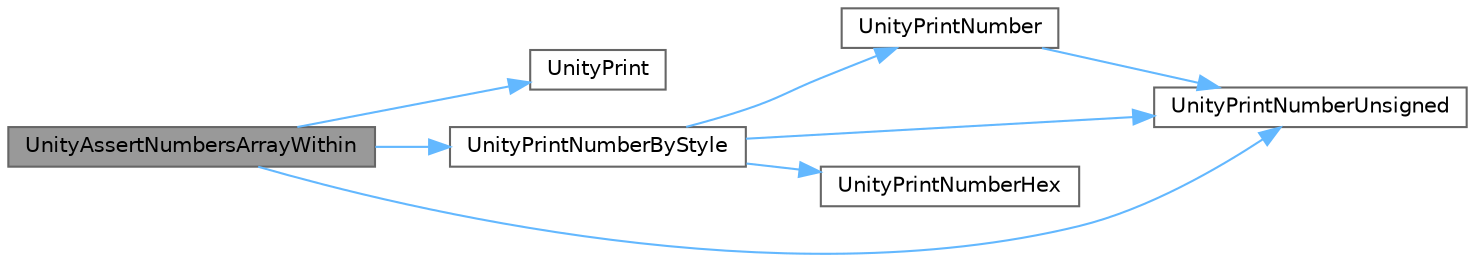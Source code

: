 digraph "UnityAssertNumbersArrayWithin"
{
 // LATEX_PDF_SIZE
  bgcolor="transparent";
  edge [fontname=Helvetica,fontsize=10,labelfontname=Helvetica,labelfontsize=10];
  node [fontname=Helvetica,fontsize=10,shape=box,height=0.2,width=0.4];
  rankdir="LR";
  Node1 [label="UnityAssertNumbersArrayWithin",height=0.2,width=0.4,color="gray40", fillcolor="grey60", style="filled", fontcolor="black",tooltip=" "];
  Node1 -> Node2 [color="steelblue1",style="solid"];
  Node2 [label="UnityPrint",height=0.2,width=0.4,color="grey40", fillcolor="white", style="filled",URL="$unity_8c.html#accff2eb4cfd0273e8ad62c37639d3e3c",tooltip=" "];
  Node1 -> Node3 [color="steelblue1",style="solid"];
  Node3 [label="UnityPrintNumberByStyle",height=0.2,width=0.4,color="grey40", fillcolor="white", style="filled",URL="$unity_8c.html#a83c7c7072b2f0e3cce93e56960da46e7",tooltip=" "];
  Node3 -> Node4 [color="steelblue1",style="solid"];
  Node4 [label="UnityPrintNumber",height=0.2,width=0.4,color="grey40", fillcolor="white", style="filled",URL="$unity_8c.html#a644211a214ab000dcabd5582c52e0313",tooltip=" "];
  Node4 -> Node5 [color="steelblue1",style="solid"];
  Node5 [label="UnityPrintNumberUnsigned",height=0.2,width=0.4,color="grey40", fillcolor="white", style="filled",URL="$unity_8c.html#a3ef388786e9a8e769d13af2601b592dc",tooltip=" "];
  Node3 -> Node6 [color="steelblue1",style="solid"];
  Node6 [label="UnityPrintNumberHex",height=0.2,width=0.4,color="grey40", fillcolor="white", style="filled",URL="$unity_8c.html#ab5636c2c3e2d5ff0d89461e2323aa469",tooltip=" "];
  Node3 -> Node5 [color="steelblue1",style="solid"];
  Node1 -> Node5 [color="steelblue1",style="solid"];
}
